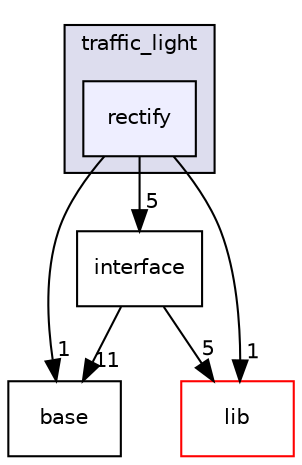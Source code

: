 digraph "modules/perception/traffic_light/rectify" {
  compound=true
  node [ fontsize="10", fontname="Helvetica"];
  edge [ labelfontsize="10", labelfontname="Helvetica"];
  subgraph clusterdir_259d8cba57c282fe549a96238c660ace {
    graph [ bgcolor="#ddddee", pencolor="black", label="traffic_light" fontname="Helvetica", fontsize="10", URL="dir_259d8cba57c282fe549a96238c660ace.html"]
  dir_2c68cd599757250d01f414fcd10e164f [shape=box, label="rectify", style="filled", fillcolor="#eeeeff", pencolor="black", URL="dir_2c68cd599757250d01f414fcd10e164f.html"];
  }
  dir_e6b59c7214001c824cfd48ec013b984d [shape=box label="interface" URL="dir_e6b59c7214001c824cfd48ec013b984d.html"];
  dir_1e03cab5e9f880bc99d64dc90cf1745f [shape=box label="base" URL="dir_1e03cab5e9f880bc99d64dc90cf1745f.html"];
  dir_4c1a26545ee9c743bf92254028874005 [shape=box label="lib" fillcolor="white" style="filled" color="red" URL="dir_4c1a26545ee9c743bf92254028874005.html"];
  dir_e6b59c7214001c824cfd48ec013b984d->dir_1e03cab5e9f880bc99d64dc90cf1745f [headlabel="11", labeldistance=1.5 headhref="dir_000167_000090.html"];
  dir_e6b59c7214001c824cfd48ec013b984d->dir_4c1a26545ee9c743bf92254028874005 [headlabel="5", labeldistance=1.5 headhref="dir_000167_000145.html"];
  dir_2c68cd599757250d01f414fcd10e164f->dir_e6b59c7214001c824cfd48ec013b984d [headlabel="5", labeldistance=1.5 headhref="dir_000171_000167.html"];
  dir_2c68cd599757250d01f414fcd10e164f->dir_1e03cab5e9f880bc99d64dc90cf1745f [headlabel="1", labeldistance=1.5 headhref="dir_000171_000090.html"];
  dir_2c68cd599757250d01f414fcd10e164f->dir_4c1a26545ee9c743bf92254028874005 [headlabel="1", labeldistance=1.5 headhref="dir_000171_000145.html"];
}
